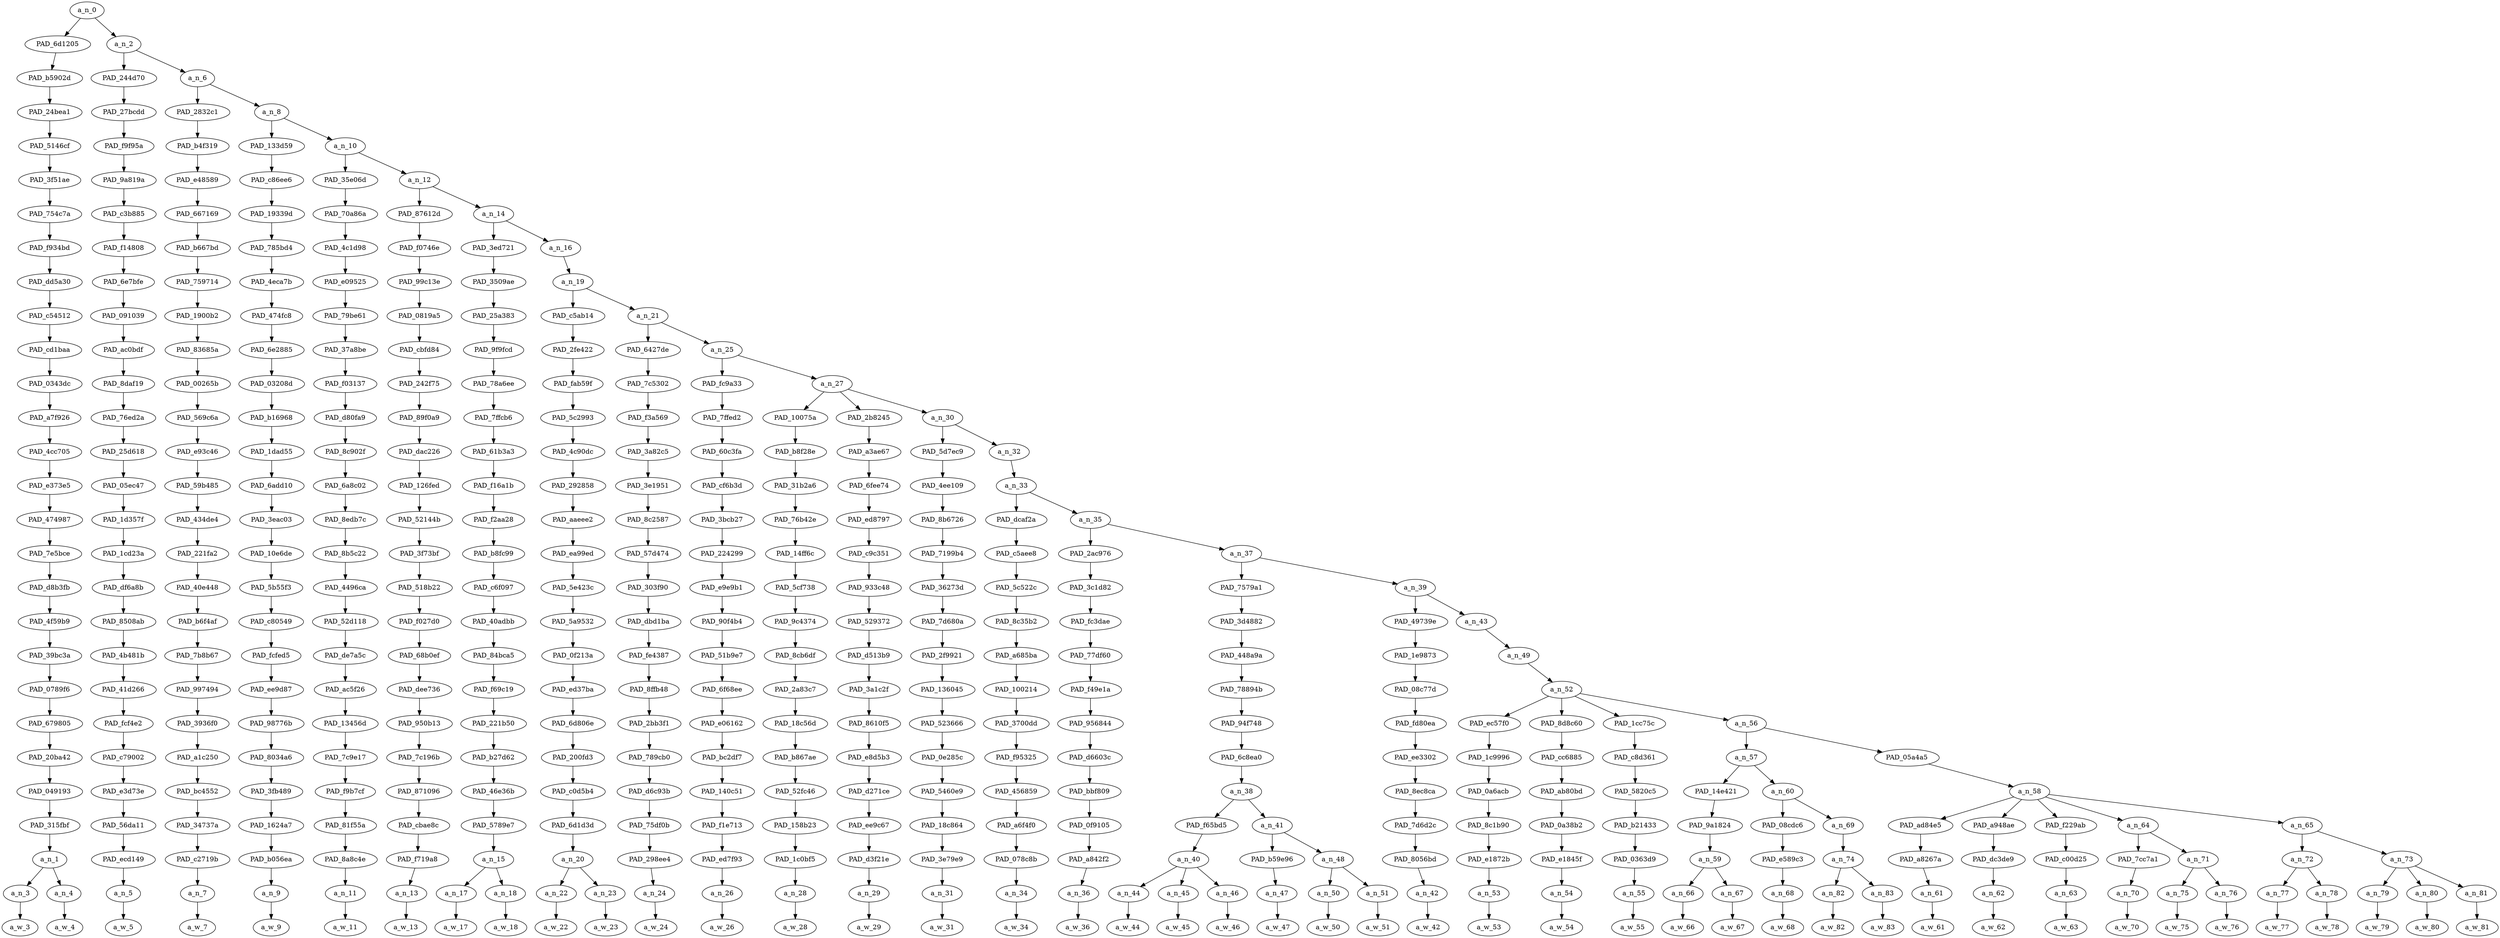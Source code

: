 strict digraph "" {
	a_n_0	[div_dir=-1,
		index=0,
		level=27,
		pos="1.768070888519287,27!",
		text_span="[0, 1, 2, 3, 4, 5, 6, 7, 8, 9, 10, 11, 12, 13, 14, 15, 16, 17, 18, 19, 20, 21, 22, 23, 24, 25, 26, 27, 28, 29, 30, 31, 32, 33, 34, \
35, 36, 37, 38, 39, 40, 41, 42, 43]",
		value=1.00000002];
	PAD_6d1205	[div_dir=-1,
		index=0,
		level=26,
		pos="0.5,26!",
		text_span="[0, 1]",
		value=0.05292587];
	a_n_0 -> PAD_6d1205;
	a_n_2	[div_dir=-1,
		index=1,
		level=26,
		pos="3.036141777038574,26!",
		text_span="[2, 3, 4, 5, 6, 7, 8, 9, 10, 11, 12, 13, 14, 15, 16, 17, 18, 19, 20, 21, 22, 23, 24, 25, 26, 27, 28, 29, 30, 31, 32, 33, 34, 35, \
36, 37, 38, 39, 40, 41, 42, 43]",
		value=0.94701757];
	a_n_0 -> a_n_2;
	PAD_b5902d	[div_dir=-1,
		index=0,
		level=25,
		pos="0.5,25!",
		text_span="[0, 1]",
		value=0.05292587];
	PAD_6d1205 -> PAD_b5902d;
	PAD_24bea1	[div_dir=-1,
		index=0,
		level=24,
		pos="0.5,24!",
		text_span="[0, 1]",
		value=0.05292587];
	PAD_b5902d -> PAD_24bea1;
	PAD_5146cf	[div_dir=-1,
		index=0,
		level=23,
		pos="0.5,23!",
		text_span="[0, 1]",
		value=0.05292587];
	PAD_24bea1 -> PAD_5146cf;
	PAD_3f51ae	[div_dir=-1,
		index=0,
		level=22,
		pos="0.5,22!",
		text_span="[0, 1]",
		value=0.05292587];
	PAD_5146cf -> PAD_3f51ae;
	PAD_754c7a	[div_dir=-1,
		index=0,
		level=21,
		pos="0.5,21!",
		text_span="[0, 1]",
		value=0.05292587];
	PAD_3f51ae -> PAD_754c7a;
	PAD_f934bd	[div_dir=-1,
		index=0,
		level=20,
		pos="0.5,20!",
		text_span="[0, 1]",
		value=0.05292587];
	PAD_754c7a -> PAD_f934bd;
	PAD_dd5a30	[div_dir=-1,
		index=0,
		level=19,
		pos="0.5,19!",
		text_span="[0, 1]",
		value=0.05292587];
	PAD_f934bd -> PAD_dd5a30;
	PAD_c54512	[div_dir=-1,
		index=0,
		level=18,
		pos="0.5,18!",
		text_span="[0, 1]",
		value=0.05292587];
	PAD_dd5a30 -> PAD_c54512;
	PAD_cd1baa	[div_dir=-1,
		index=0,
		level=17,
		pos="0.5,17!",
		text_span="[0, 1]",
		value=0.05292587];
	PAD_c54512 -> PAD_cd1baa;
	PAD_0343dc	[div_dir=-1,
		index=0,
		level=16,
		pos="0.5,16!",
		text_span="[0, 1]",
		value=0.05292587];
	PAD_cd1baa -> PAD_0343dc;
	PAD_a7f926	[div_dir=-1,
		index=0,
		level=15,
		pos="0.5,15!",
		text_span="[0, 1]",
		value=0.05292587];
	PAD_0343dc -> PAD_a7f926;
	PAD_4cc705	[div_dir=-1,
		index=0,
		level=14,
		pos="0.5,14!",
		text_span="[0, 1]",
		value=0.05292587];
	PAD_a7f926 -> PAD_4cc705;
	PAD_e373e5	[div_dir=-1,
		index=0,
		level=13,
		pos="0.5,13!",
		text_span="[0, 1]",
		value=0.05292587];
	PAD_4cc705 -> PAD_e373e5;
	PAD_474987	[div_dir=-1,
		index=0,
		level=12,
		pos="0.5,12!",
		text_span="[0, 1]",
		value=0.05292587];
	PAD_e373e5 -> PAD_474987;
	PAD_7e5bce	[div_dir=-1,
		index=0,
		level=11,
		pos="0.5,11!",
		text_span="[0, 1]",
		value=0.05292587];
	PAD_474987 -> PAD_7e5bce;
	PAD_d8b3fb	[div_dir=-1,
		index=0,
		level=10,
		pos="0.5,10!",
		text_span="[0, 1]",
		value=0.05292587];
	PAD_7e5bce -> PAD_d8b3fb;
	PAD_4f59b9	[div_dir=-1,
		index=0,
		level=9,
		pos="0.5,9!",
		text_span="[0, 1]",
		value=0.05292587];
	PAD_d8b3fb -> PAD_4f59b9;
	PAD_39bc3a	[div_dir=-1,
		index=0,
		level=8,
		pos="0.5,8!",
		text_span="[0, 1]",
		value=0.05292587];
	PAD_4f59b9 -> PAD_39bc3a;
	PAD_0789f6	[div_dir=-1,
		index=0,
		level=7,
		pos="0.5,7!",
		text_span="[0, 1]",
		value=0.05292587];
	PAD_39bc3a -> PAD_0789f6;
	PAD_679805	[div_dir=-1,
		index=0,
		level=6,
		pos="0.5,6!",
		text_span="[0, 1]",
		value=0.05292587];
	PAD_0789f6 -> PAD_679805;
	PAD_20ba42	[div_dir=-1,
		index=0,
		level=5,
		pos="0.5,5!",
		text_span="[0, 1]",
		value=0.05292587];
	PAD_679805 -> PAD_20ba42;
	PAD_049193	[div_dir=-1,
		index=0,
		level=4,
		pos="0.5,4!",
		text_span="[0, 1]",
		value=0.05292587];
	PAD_20ba42 -> PAD_049193;
	PAD_315fbf	[div_dir=-1,
		index=0,
		level=3,
		pos="0.5,3!",
		text_span="[0, 1]",
		value=0.05292587];
	PAD_049193 -> PAD_315fbf;
	a_n_1	[div_dir=-1,
		index=0,
		level=2,
		pos="0.5,2!",
		text_span="[0, 1]",
		value=0.05292587];
	PAD_315fbf -> a_n_1;
	a_n_3	[div_dir=-1,
		index=0,
		level=1,
		pos="0.0,1!",
		text_span="[0]",
		value=0.01810076];
	a_n_1 -> a_n_3;
	a_n_4	[div_dir=-1,
		index=1,
		level=1,
		pos="1.0,1!",
		text_span="[1]",
		value=0.03470958];
	a_n_1 -> a_n_4;
	a_w_3	[div_dir=0,
		index=0,
		level=0,
		pos="0,0!",
		text_span="[0]",
		value=a];
	a_n_3 -> a_w_3;
	a_w_4	[div_dir=0,
		index=1,
		level=0,
		pos="1,0!",
		text_span="[1]",
		value=liberal];
	a_n_4 -> a_w_4;
	PAD_244d70	[div_dir=1,
		index=1,
		level=25,
		pos="2.0,25!",
		text_span="[2]",
		value=0.02026387];
	a_n_2 -> PAD_244d70;
	a_n_6	[div_dir=-1,
		index=2,
		level=25,
		pos="4.072283554077148,25!",
		text_span="[3, 4, 5, 6, 7, 8, 9, 10, 11, 12, 13, 14, 15, 16, 17, 18, 19, 20, 21, 22, 23, 24, 25, 26, 27, 28, 29, 30, 31, 32, 33, 34, 35, 36, \
37, 38, 39, 40, 41, 42, 43]",
		value=0.92671978];
	a_n_2 -> a_n_6;
	PAD_27bcdd	[div_dir=1,
		index=1,
		level=24,
		pos="2.0,24!",
		text_span="[2]",
		value=0.02026387];
	PAD_244d70 -> PAD_27bcdd;
	PAD_f9f95a	[div_dir=1,
		index=1,
		level=23,
		pos="2.0,23!",
		text_span="[2]",
		value=0.02026387];
	PAD_27bcdd -> PAD_f9f95a;
	PAD_9a819a	[div_dir=1,
		index=1,
		level=22,
		pos="2.0,22!",
		text_span="[2]",
		value=0.02026387];
	PAD_f9f95a -> PAD_9a819a;
	PAD_c3b885	[div_dir=1,
		index=1,
		level=21,
		pos="2.0,21!",
		text_span="[2]",
		value=0.02026387];
	PAD_9a819a -> PAD_c3b885;
	PAD_f14808	[div_dir=1,
		index=1,
		level=20,
		pos="2.0,20!",
		text_span="[2]",
		value=0.02026387];
	PAD_c3b885 -> PAD_f14808;
	PAD_6e7bfe	[div_dir=1,
		index=1,
		level=19,
		pos="2.0,19!",
		text_span="[2]",
		value=0.02026387];
	PAD_f14808 -> PAD_6e7bfe;
	PAD_091039	[div_dir=1,
		index=1,
		level=18,
		pos="2.0,18!",
		text_span="[2]",
		value=0.02026387];
	PAD_6e7bfe -> PAD_091039;
	PAD_ac0bdf	[div_dir=1,
		index=1,
		level=17,
		pos="2.0,17!",
		text_span="[2]",
		value=0.02026387];
	PAD_091039 -> PAD_ac0bdf;
	PAD_8daf19	[div_dir=1,
		index=1,
		level=16,
		pos="2.0,16!",
		text_span="[2]",
		value=0.02026387];
	PAD_ac0bdf -> PAD_8daf19;
	PAD_76ed2a	[div_dir=1,
		index=1,
		level=15,
		pos="2.0,15!",
		text_span="[2]",
		value=0.02026387];
	PAD_8daf19 -> PAD_76ed2a;
	PAD_25d618	[div_dir=1,
		index=1,
		level=14,
		pos="2.0,14!",
		text_span="[2]",
		value=0.02026387];
	PAD_76ed2a -> PAD_25d618;
	PAD_05ec47	[div_dir=1,
		index=1,
		level=13,
		pos="2.0,13!",
		text_span="[2]",
		value=0.02026387];
	PAD_25d618 -> PAD_05ec47;
	PAD_1d357f	[div_dir=1,
		index=1,
		level=12,
		pos="2.0,12!",
		text_span="[2]",
		value=0.02026387];
	PAD_05ec47 -> PAD_1d357f;
	PAD_1cd23a	[div_dir=1,
		index=1,
		level=11,
		pos="2.0,11!",
		text_span="[2]",
		value=0.02026387];
	PAD_1d357f -> PAD_1cd23a;
	PAD_df6a8b	[div_dir=1,
		index=1,
		level=10,
		pos="2.0,10!",
		text_span="[2]",
		value=0.02026387];
	PAD_1cd23a -> PAD_df6a8b;
	PAD_8508ab	[div_dir=1,
		index=1,
		level=9,
		pos="2.0,9!",
		text_span="[2]",
		value=0.02026387];
	PAD_df6a8b -> PAD_8508ab;
	PAD_4b481b	[div_dir=1,
		index=1,
		level=8,
		pos="2.0,8!",
		text_span="[2]",
		value=0.02026387];
	PAD_8508ab -> PAD_4b481b;
	PAD_41d266	[div_dir=1,
		index=1,
		level=7,
		pos="2.0,7!",
		text_span="[2]",
		value=0.02026387];
	PAD_4b481b -> PAD_41d266;
	PAD_fcf4e2	[div_dir=1,
		index=1,
		level=6,
		pos="2.0,6!",
		text_span="[2]",
		value=0.02026387];
	PAD_41d266 -> PAD_fcf4e2;
	PAD_c79002	[div_dir=1,
		index=1,
		level=5,
		pos="2.0,5!",
		text_span="[2]",
		value=0.02026387];
	PAD_fcf4e2 -> PAD_c79002;
	PAD_e3d73e	[div_dir=1,
		index=1,
		level=4,
		pos="2.0,4!",
		text_span="[2]",
		value=0.02026387];
	PAD_c79002 -> PAD_e3d73e;
	PAD_56da11	[div_dir=1,
		index=1,
		level=3,
		pos="2.0,3!",
		text_span="[2]",
		value=0.02026387];
	PAD_e3d73e -> PAD_56da11;
	PAD_ecd149	[div_dir=1,
		index=1,
		level=2,
		pos="2.0,2!",
		text_span="[2]",
		value=0.02026387];
	PAD_56da11 -> PAD_ecd149;
	a_n_5	[div_dir=1,
		index=2,
		level=1,
		pos="2.0,1!",
		text_span="[2]",
		value=0.02026387];
	PAD_ecd149 -> a_n_5;
	a_w_5	[div_dir=0,
		index=2,
		level=0,
		pos="2,0!",
		text_span="[2]",
		value=asked];
	a_n_5 -> a_w_5;
	PAD_2832c1	[div_dir=-1,
		index=2,
		level=24,
		pos="3.0,24!",
		text_span="[3]",
		value=0.01737553];
	a_n_6 -> PAD_2832c1;
	a_n_8	[div_dir=-1,
		index=3,
		level=24,
		pos="5.1445671081542965,24!",
		text_span="[4, 5, 6, 7, 8, 9, 10, 11, 12, 13, 14, 15, 16, 17, 18, 19, 20, 21, 22, 23, 24, 25, 26, 27, 28, 29, 30, 31, 32, 33, 34, 35, 36, 37, \
38, 39, 40, 41, 42, 43]",
		value=0.90930985];
	a_n_6 -> a_n_8;
	PAD_b4f319	[div_dir=-1,
		index=2,
		level=23,
		pos="3.0,23!",
		text_span="[3]",
		value=0.01737553];
	PAD_2832c1 -> PAD_b4f319;
	PAD_e48589	[div_dir=-1,
		index=2,
		level=22,
		pos="3.0,22!",
		text_span="[3]",
		value=0.01737553];
	PAD_b4f319 -> PAD_e48589;
	PAD_667169	[div_dir=-1,
		index=2,
		level=21,
		pos="3.0,21!",
		text_span="[3]",
		value=0.01737553];
	PAD_e48589 -> PAD_667169;
	PAD_b667bd	[div_dir=-1,
		index=2,
		level=20,
		pos="3.0,20!",
		text_span="[3]",
		value=0.01737553];
	PAD_667169 -> PAD_b667bd;
	PAD_759714	[div_dir=-1,
		index=2,
		level=19,
		pos="3.0,19!",
		text_span="[3]",
		value=0.01737553];
	PAD_b667bd -> PAD_759714;
	PAD_1900b2	[div_dir=-1,
		index=2,
		level=18,
		pos="3.0,18!",
		text_span="[3]",
		value=0.01737553];
	PAD_759714 -> PAD_1900b2;
	PAD_83685a	[div_dir=-1,
		index=2,
		level=17,
		pos="3.0,17!",
		text_span="[3]",
		value=0.01737553];
	PAD_1900b2 -> PAD_83685a;
	PAD_00265b	[div_dir=-1,
		index=2,
		level=16,
		pos="3.0,16!",
		text_span="[3]",
		value=0.01737553];
	PAD_83685a -> PAD_00265b;
	PAD_569c6a	[div_dir=-1,
		index=2,
		level=15,
		pos="3.0,15!",
		text_span="[3]",
		value=0.01737553];
	PAD_00265b -> PAD_569c6a;
	PAD_e93c46	[div_dir=-1,
		index=2,
		level=14,
		pos="3.0,14!",
		text_span="[3]",
		value=0.01737553];
	PAD_569c6a -> PAD_e93c46;
	PAD_59b485	[div_dir=-1,
		index=2,
		level=13,
		pos="3.0,13!",
		text_span="[3]",
		value=0.01737553];
	PAD_e93c46 -> PAD_59b485;
	PAD_434de4	[div_dir=-1,
		index=2,
		level=12,
		pos="3.0,12!",
		text_span="[3]",
		value=0.01737553];
	PAD_59b485 -> PAD_434de4;
	PAD_221fa2	[div_dir=-1,
		index=2,
		level=11,
		pos="3.0,11!",
		text_span="[3]",
		value=0.01737553];
	PAD_434de4 -> PAD_221fa2;
	PAD_40e448	[div_dir=-1,
		index=2,
		level=10,
		pos="3.0,10!",
		text_span="[3]",
		value=0.01737553];
	PAD_221fa2 -> PAD_40e448;
	PAD_b6f4af	[div_dir=-1,
		index=2,
		level=9,
		pos="3.0,9!",
		text_span="[3]",
		value=0.01737553];
	PAD_40e448 -> PAD_b6f4af;
	PAD_7b8b67	[div_dir=-1,
		index=2,
		level=8,
		pos="3.0,8!",
		text_span="[3]",
		value=0.01737553];
	PAD_b6f4af -> PAD_7b8b67;
	PAD_997494	[div_dir=-1,
		index=2,
		level=7,
		pos="3.0,7!",
		text_span="[3]",
		value=0.01737553];
	PAD_7b8b67 -> PAD_997494;
	PAD_3936f0	[div_dir=-1,
		index=2,
		level=6,
		pos="3.0,6!",
		text_span="[3]",
		value=0.01737553];
	PAD_997494 -> PAD_3936f0;
	PAD_a1c250	[div_dir=-1,
		index=2,
		level=5,
		pos="3.0,5!",
		text_span="[3]",
		value=0.01737553];
	PAD_3936f0 -> PAD_a1c250;
	PAD_bc4552	[div_dir=-1,
		index=2,
		level=4,
		pos="3.0,4!",
		text_span="[3]",
		value=0.01737553];
	PAD_a1c250 -> PAD_bc4552;
	PAD_34737a	[div_dir=-1,
		index=2,
		level=3,
		pos="3.0,3!",
		text_span="[3]",
		value=0.01737553];
	PAD_bc4552 -> PAD_34737a;
	PAD_c2719b	[div_dir=-1,
		index=2,
		level=2,
		pos="3.0,2!",
		text_span="[3]",
		value=0.01737553];
	PAD_34737a -> PAD_c2719b;
	a_n_7	[div_dir=-1,
		index=3,
		level=1,
		pos="3.0,1!",
		text_span="[3]",
		value=0.01737553];
	PAD_c2719b -> a_n_7;
	a_w_7	[div_dir=0,
		index=3,
		level=0,
		pos="3,0!",
		text_span="[3]",
		value=if];
	a_n_7 -> a_w_7;
	PAD_133d59	[div_dir=-1,
		index=3,
		level=23,
		pos="4.0,23!",
		text_span="[4]",
		value=0.03554240];
	a_n_8 -> PAD_133d59;
	a_n_10	[div_dir=-1,
		index=4,
		level=23,
		pos="6.289134216308594,23!",
		text_span="[5, 6, 7, 8, 9, 10, 11, 12, 13, 14, 15, 16, 17, 18, 19, 20, 21, 22, 23, 24, 25, 26, 27, 28, 29, 30, 31, 32, 33, 34, 35, 36, 37, \
38, 39, 40, 41, 42, 43]",
		value=0.87374197];
	a_n_8 -> a_n_10;
	PAD_c86ee6	[div_dir=-1,
		index=3,
		level=22,
		pos="4.0,22!",
		text_span="[4]",
		value=0.03554240];
	PAD_133d59 -> PAD_c86ee6;
	PAD_19339d	[div_dir=-1,
		index=3,
		level=21,
		pos="4.0,21!",
		text_span="[4]",
		value=0.03554240];
	PAD_c86ee6 -> PAD_19339d;
	PAD_785bd4	[div_dir=-1,
		index=3,
		level=20,
		pos="4.0,20!",
		text_span="[4]",
		value=0.03554240];
	PAD_19339d -> PAD_785bd4;
	PAD_4eca7b	[div_dir=-1,
		index=3,
		level=19,
		pos="4.0,19!",
		text_span="[4]",
		value=0.03554240];
	PAD_785bd4 -> PAD_4eca7b;
	PAD_474fc8	[div_dir=-1,
		index=3,
		level=18,
		pos="4.0,18!",
		text_span="[4]",
		value=0.03554240];
	PAD_4eca7b -> PAD_474fc8;
	PAD_6e2885	[div_dir=-1,
		index=3,
		level=17,
		pos="4.0,17!",
		text_span="[4]",
		value=0.03554240];
	PAD_474fc8 -> PAD_6e2885;
	PAD_03208d	[div_dir=-1,
		index=3,
		level=16,
		pos="4.0,16!",
		text_span="[4]",
		value=0.03554240];
	PAD_6e2885 -> PAD_03208d;
	PAD_b16968	[div_dir=-1,
		index=3,
		level=15,
		pos="4.0,15!",
		text_span="[4]",
		value=0.03554240];
	PAD_03208d -> PAD_b16968;
	PAD_1dad55	[div_dir=-1,
		index=3,
		level=14,
		pos="4.0,14!",
		text_span="[4]",
		value=0.03554240];
	PAD_b16968 -> PAD_1dad55;
	PAD_6add10	[div_dir=-1,
		index=3,
		level=13,
		pos="4.0,13!",
		text_span="[4]",
		value=0.03554240];
	PAD_1dad55 -> PAD_6add10;
	PAD_3eac03	[div_dir=-1,
		index=3,
		level=12,
		pos="4.0,12!",
		text_span="[4]",
		value=0.03554240];
	PAD_6add10 -> PAD_3eac03;
	PAD_10e6de	[div_dir=-1,
		index=3,
		level=11,
		pos="4.0,11!",
		text_span="[4]",
		value=0.03554240];
	PAD_3eac03 -> PAD_10e6de;
	PAD_5b55f3	[div_dir=-1,
		index=3,
		level=10,
		pos="4.0,10!",
		text_span="[4]",
		value=0.03554240];
	PAD_10e6de -> PAD_5b55f3;
	PAD_c80549	[div_dir=-1,
		index=3,
		level=9,
		pos="4.0,9!",
		text_span="[4]",
		value=0.03554240];
	PAD_5b55f3 -> PAD_c80549;
	PAD_fcfed5	[div_dir=-1,
		index=3,
		level=8,
		pos="4.0,8!",
		text_span="[4]",
		value=0.03554240];
	PAD_c80549 -> PAD_fcfed5;
	PAD_ee9d87	[div_dir=-1,
		index=3,
		level=7,
		pos="4.0,7!",
		text_span="[4]",
		value=0.03554240];
	PAD_fcfed5 -> PAD_ee9d87;
	PAD_98776b	[div_dir=-1,
		index=3,
		level=6,
		pos="4.0,6!",
		text_span="[4]",
		value=0.03554240];
	PAD_ee9d87 -> PAD_98776b;
	PAD_8034a6	[div_dir=-1,
		index=3,
		level=5,
		pos="4.0,5!",
		text_span="[4]",
		value=0.03554240];
	PAD_98776b -> PAD_8034a6;
	PAD_3fb489	[div_dir=-1,
		index=3,
		level=4,
		pos="4.0,4!",
		text_span="[4]",
		value=0.03554240];
	PAD_8034a6 -> PAD_3fb489;
	PAD_1624a7	[div_dir=-1,
		index=3,
		level=3,
		pos="4.0,3!",
		text_span="[4]",
		value=0.03554240];
	PAD_3fb489 -> PAD_1624a7;
	PAD_b056ea	[div_dir=-1,
		index=3,
		level=2,
		pos="4.0,2!",
		text_span="[4]",
		value=0.03554240];
	PAD_1624a7 -> PAD_b056ea;
	a_n_9	[div_dir=-1,
		index=4,
		level=1,
		pos="4.0,1!",
		text_span="[4]",
		value=0.03554240];
	PAD_b056ea -> a_n_9;
	a_w_9	[div_dir=0,
		index=4,
		level=0,
		pos="4,0!",
		text_span="[4]",
		value=conservatives];
	a_n_9 -> a_w_9;
	PAD_35e06d	[div_dir=1,
		index=4,
		level=22,
		pos="5.0,22!",
		text_span="[5]",
		value=0.01219888];
	a_n_10 -> PAD_35e06d;
	a_n_12	[div_dir=-1,
		index=5,
		level=22,
		pos="7.578268432617188,22!",
		text_span="[6, 7, 8, 9, 10, 11, 12, 13, 14, 15, 16, 17, 18, 19, 20, 21, 22, 23, 24, 25, 26, 27, 28, 29, 30, 31, 32, 33, 34, 35, 36, 37, 38, \
39, 40, 41, 42, 43]",
		value=0.86153439];
	a_n_10 -> a_n_12;
	PAD_70a86a	[div_dir=1,
		index=4,
		level=21,
		pos="5.0,21!",
		text_span="[5]",
		value=0.01219888];
	PAD_35e06d -> PAD_70a86a;
	PAD_4c1d98	[div_dir=1,
		index=4,
		level=20,
		pos="5.0,20!",
		text_span="[5]",
		value=0.01219888];
	PAD_70a86a -> PAD_4c1d98;
	PAD_e09525	[div_dir=1,
		index=4,
		level=19,
		pos="5.0,19!",
		text_span="[5]",
		value=0.01219888];
	PAD_4c1d98 -> PAD_e09525;
	PAD_79be61	[div_dir=1,
		index=4,
		level=18,
		pos="5.0,18!",
		text_span="[5]",
		value=0.01219888];
	PAD_e09525 -> PAD_79be61;
	PAD_37a8be	[div_dir=1,
		index=4,
		level=17,
		pos="5.0,17!",
		text_span="[5]",
		value=0.01219888];
	PAD_79be61 -> PAD_37a8be;
	PAD_f03137	[div_dir=1,
		index=4,
		level=16,
		pos="5.0,16!",
		text_span="[5]",
		value=0.01219888];
	PAD_37a8be -> PAD_f03137;
	PAD_d80fa9	[div_dir=1,
		index=4,
		level=15,
		pos="5.0,15!",
		text_span="[5]",
		value=0.01219888];
	PAD_f03137 -> PAD_d80fa9;
	PAD_8c902f	[div_dir=1,
		index=4,
		level=14,
		pos="5.0,14!",
		text_span="[5]",
		value=0.01219888];
	PAD_d80fa9 -> PAD_8c902f;
	PAD_6a8c02	[div_dir=1,
		index=4,
		level=13,
		pos="5.0,13!",
		text_span="[5]",
		value=0.01219888];
	PAD_8c902f -> PAD_6a8c02;
	PAD_8edb7c	[div_dir=1,
		index=4,
		level=12,
		pos="5.0,12!",
		text_span="[5]",
		value=0.01219888];
	PAD_6a8c02 -> PAD_8edb7c;
	PAD_8b5c22	[div_dir=1,
		index=4,
		level=11,
		pos="5.0,11!",
		text_span="[5]",
		value=0.01219888];
	PAD_8edb7c -> PAD_8b5c22;
	PAD_4496ca	[div_dir=1,
		index=4,
		level=10,
		pos="5.0,10!",
		text_span="[5]",
		value=0.01219888];
	PAD_8b5c22 -> PAD_4496ca;
	PAD_52d118	[div_dir=1,
		index=4,
		level=9,
		pos="5.0,9!",
		text_span="[5]",
		value=0.01219888];
	PAD_4496ca -> PAD_52d118;
	PAD_de7a5c	[div_dir=1,
		index=4,
		level=8,
		pos="5.0,8!",
		text_span="[5]",
		value=0.01219888];
	PAD_52d118 -> PAD_de7a5c;
	PAD_ac5f26	[div_dir=1,
		index=4,
		level=7,
		pos="5.0,7!",
		text_span="[5]",
		value=0.01219888];
	PAD_de7a5c -> PAD_ac5f26;
	PAD_13456d	[div_dir=1,
		index=4,
		level=6,
		pos="5.0,6!",
		text_span="[5]",
		value=0.01219888];
	PAD_ac5f26 -> PAD_13456d;
	PAD_7c9e17	[div_dir=1,
		index=4,
		level=5,
		pos="5.0,5!",
		text_span="[5]",
		value=0.01219888];
	PAD_13456d -> PAD_7c9e17;
	PAD_f9b7cf	[div_dir=1,
		index=4,
		level=4,
		pos="5.0,4!",
		text_span="[5]",
		value=0.01219888];
	PAD_7c9e17 -> PAD_f9b7cf;
	PAD_81f55a	[div_dir=1,
		index=4,
		level=3,
		pos="5.0,3!",
		text_span="[5]",
		value=0.01219888];
	PAD_f9b7cf -> PAD_81f55a;
	PAD_8a8c4e	[div_dir=1,
		index=4,
		level=2,
		pos="5.0,2!",
		text_span="[5]",
		value=0.01219888];
	PAD_81f55a -> PAD_8a8c4e;
	a_n_11	[div_dir=1,
		index=5,
		level=1,
		pos="5.0,1!",
		text_span="[5]",
		value=0.01219888];
	PAD_8a8c4e -> a_n_11;
	a_w_11	[div_dir=0,
		index=5,
		level=0,
		pos="5,0!",
		text_span="[5]",
		value=would];
	a_n_11 -> a_w_11;
	PAD_87612d	[div_dir=-1,
		index=5,
		level=21,
		pos="6.0,21!",
		text_span="[6]",
		value=0.01225427];
	a_n_12 -> PAD_87612d;
	a_n_14	[div_dir=-1,
		index=6,
		level=21,
		pos="9.156536865234376,21!",
		text_span="[7, 8, 9, 10, 11, 12, 13, 14, 15, 16, 17, 18, 19, 20, 21, 22, 23, 24, 25, 26, 27, 28, 29, 30, 31, 32, 33, 34, 35, 36, 37, 38, 39, \
40, 41, 42, 43]",
		value=0.84926554];
	a_n_12 -> a_n_14;
	PAD_f0746e	[div_dir=-1,
		index=5,
		level=20,
		pos="6.0,20!",
		text_span="[6]",
		value=0.01225427];
	PAD_87612d -> PAD_f0746e;
	PAD_99c13e	[div_dir=-1,
		index=5,
		level=19,
		pos="6.0,19!",
		text_span="[6]",
		value=0.01225427];
	PAD_f0746e -> PAD_99c13e;
	PAD_0819a5	[div_dir=-1,
		index=5,
		level=18,
		pos="6.0,18!",
		text_span="[6]",
		value=0.01225427];
	PAD_99c13e -> PAD_0819a5;
	PAD_cbfd84	[div_dir=-1,
		index=5,
		level=17,
		pos="6.0,17!",
		text_span="[6]",
		value=0.01225427];
	PAD_0819a5 -> PAD_cbfd84;
	PAD_242f75	[div_dir=-1,
		index=5,
		level=16,
		pos="6.0,16!",
		text_span="[6]",
		value=0.01225427];
	PAD_cbfd84 -> PAD_242f75;
	PAD_89f0a9	[div_dir=-1,
		index=5,
		level=15,
		pos="6.0,15!",
		text_span="[6]",
		value=0.01225427];
	PAD_242f75 -> PAD_89f0a9;
	PAD_dac226	[div_dir=-1,
		index=5,
		level=14,
		pos="6.0,14!",
		text_span="[6]",
		value=0.01225427];
	PAD_89f0a9 -> PAD_dac226;
	PAD_126fed	[div_dir=-1,
		index=5,
		level=13,
		pos="6.0,13!",
		text_span="[6]",
		value=0.01225427];
	PAD_dac226 -> PAD_126fed;
	PAD_52144b	[div_dir=-1,
		index=5,
		level=12,
		pos="6.0,12!",
		text_span="[6]",
		value=0.01225427];
	PAD_126fed -> PAD_52144b;
	PAD_3f73bf	[div_dir=-1,
		index=5,
		level=11,
		pos="6.0,11!",
		text_span="[6]",
		value=0.01225427];
	PAD_52144b -> PAD_3f73bf;
	PAD_518b22	[div_dir=-1,
		index=5,
		level=10,
		pos="6.0,10!",
		text_span="[6]",
		value=0.01225427];
	PAD_3f73bf -> PAD_518b22;
	PAD_f027d0	[div_dir=-1,
		index=5,
		level=9,
		pos="6.0,9!",
		text_span="[6]",
		value=0.01225427];
	PAD_518b22 -> PAD_f027d0;
	PAD_68b0ef	[div_dir=-1,
		index=5,
		level=8,
		pos="6.0,8!",
		text_span="[6]",
		value=0.01225427];
	PAD_f027d0 -> PAD_68b0ef;
	PAD_dee736	[div_dir=-1,
		index=5,
		level=7,
		pos="6.0,7!",
		text_span="[6]",
		value=0.01225427];
	PAD_68b0ef -> PAD_dee736;
	PAD_950b13	[div_dir=-1,
		index=5,
		level=6,
		pos="6.0,6!",
		text_span="[6]",
		value=0.01225427];
	PAD_dee736 -> PAD_950b13;
	PAD_7c196b	[div_dir=-1,
		index=5,
		level=5,
		pos="6.0,5!",
		text_span="[6]",
		value=0.01225427];
	PAD_950b13 -> PAD_7c196b;
	PAD_871096	[div_dir=-1,
		index=5,
		level=4,
		pos="6.0,4!",
		text_span="[6]",
		value=0.01225427];
	PAD_7c196b -> PAD_871096;
	PAD_cbae8c	[div_dir=-1,
		index=5,
		level=3,
		pos="6.0,3!",
		text_span="[6]",
		value=0.01225427];
	PAD_871096 -> PAD_cbae8c;
	PAD_f719a8	[div_dir=-1,
		index=5,
		level=2,
		pos="6.0,2!",
		text_span="[6]",
		value=0.01225427];
	PAD_cbae8c -> PAD_f719a8;
	a_n_13	[div_dir=-1,
		index=6,
		level=1,
		pos="6.0,1!",
		text_span="[6]",
		value=0.01225427];
	PAD_f719a8 -> a_n_13;
	a_w_13	[div_dir=0,
		index=6,
		level=0,
		pos="6,0!",
		text_span="[6]",
		value=do];
	a_n_13 -> a_w_13;
	PAD_3ed721	[div_dir=-1,
		index=6,
		level=20,
		pos="7.5,20!",
		text_span="[7, 8]",
		value=0.04353430];
	a_n_14 -> PAD_3ed721;
	a_n_16	[div_dir=1,
		index=7,
		level=20,
		pos="10.81307373046875,20!",
		text_span="[9, 10, 11, 12, 13, 14, 15, 16, 17, 18, 19, 20, 21, 22, 23, 24, 25, 26, 27, 28, 29, 30, 31, 32, 33, 34, 35, 36, 37, 38, 39, 40, \
41, 42, 43]",
		value=0.80571788];
	a_n_14 -> a_n_16;
	PAD_3509ae	[div_dir=-1,
		index=6,
		level=19,
		pos="7.5,19!",
		text_span="[7, 8]",
		value=0.04353430];
	PAD_3ed721 -> PAD_3509ae;
	PAD_25a383	[div_dir=-1,
		index=6,
		level=18,
		pos="7.5,18!",
		text_span="[7, 8]",
		value=0.04353430];
	PAD_3509ae -> PAD_25a383;
	PAD_9f9fcd	[div_dir=-1,
		index=6,
		level=17,
		pos="7.5,17!",
		text_span="[7, 8]",
		value=0.04353430];
	PAD_25a383 -> PAD_9f9fcd;
	PAD_78a6ee	[div_dir=-1,
		index=6,
		level=16,
		pos="7.5,16!",
		text_span="[7, 8]",
		value=0.04353430];
	PAD_9f9fcd -> PAD_78a6ee;
	PAD_7ffcb6	[div_dir=-1,
		index=6,
		level=15,
		pos="7.5,15!",
		text_span="[7, 8]",
		value=0.04353430];
	PAD_78a6ee -> PAD_7ffcb6;
	PAD_61b3a3	[div_dir=-1,
		index=6,
		level=14,
		pos="7.5,14!",
		text_span="[7, 8]",
		value=0.04353430];
	PAD_7ffcb6 -> PAD_61b3a3;
	PAD_f16a1b	[div_dir=-1,
		index=6,
		level=13,
		pos="7.5,13!",
		text_span="[7, 8]",
		value=0.04353430];
	PAD_61b3a3 -> PAD_f16a1b;
	PAD_f2aa28	[div_dir=-1,
		index=6,
		level=12,
		pos="7.5,12!",
		text_span="[7, 8]",
		value=0.04353430];
	PAD_f16a1b -> PAD_f2aa28;
	PAD_b8fc99	[div_dir=-1,
		index=6,
		level=11,
		pos="7.5,11!",
		text_span="[7, 8]",
		value=0.04353430];
	PAD_f2aa28 -> PAD_b8fc99;
	PAD_c6f097	[div_dir=-1,
		index=6,
		level=10,
		pos="7.5,10!",
		text_span="[7, 8]",
		value=0.04353430];
	PAD_b8fc99 -> PAD_c6f097;
	PAD_40adbb	[div_dir=-1,
		index=6,
		level=9,
		pos="7.5,9!",
		text_span="[7, 8]",
		value=0.04353430];
	PAD_c6f097 -> PAD_40adbb;
	PAD_84bca5	[div_dir=-1,
		index=6,
		level=8,
		pos="7.5,8!",
		text_span="[7, 8]",
		value=0.04353430];
	PAD_40adbb -> PAD_84bca5;
	PAD_f69c19	[div_dir=-1,
		index=6,
		level=7,
		pos="7.5,7!",
		text_span="[7, 8]",
		value=0.04353430];
	PAD_84bca5 -> PAD_f69c19;
	PAD_221b50	[div_dir=-1,
		index=6,
		level=6,
		pos="7.5,6!",
		text_span="[7, 8]",
		value=0.04353430];
	PAD_f69c19 -> PAD_221b50;
	PAD_b27d62	[div_dir=-1,
		index=6,
		level=5,
		pos="7.5,5!",
		text_span="[7, 8]",
		value=0.04353430];
	PAD_221b50 -> PAD_b27d62;
	PAD_46e36b	[div_dir=-1,
		index=6,
		level=4,
		pos="7.5,4!",
		text_span="[7, 8]",
		value=0.04353430];
	PAD_b27d62 -> PAD_46e36b;
	PAD_5789e7	[div_dir=-1,
		index=6,
		level=3,
		pos="7.5,3!",
		text_span="[7, 8]",
		value=0.04353430];
	PAD_46e36b -> PAD_5789e7;
	a_n_15	[div_dir=-1,
		index=6,
		level=2,
		pos="7.5,2!",
		text_span="[7, 8]",
		value=0.04353430];
	PAD_5789e7 -> a_n_15;
	a_n_17	[div_dir=-1,
		index=7,
		level=1,
		pos="7.0,1!",
		text_span="[7]",
		value=0.01551258];
	a_n_15 -> a_n_17;
	a_n_18	[div_dir=-1,
		index=8,
		level=1,
		pos="8.0,1!",
		text_span="[8]",
		value=0.02794866];
	a_n_15 -> a_n_18;
	a_w_17	[div_dir=0,
		index=7,
		level=0,
		pos="7,0!",
		text_span="[7]",
		value=the];
	a_n_17 -> a_w_17;
	a_w_18	[div_dir=0,
		index=8,
		level=0,
		pos="8,0!",
		text_span="[8]",
		value=jobs];
	a_n_18 -> a_w_18;
	a_n_19	[div_dir=1,
		index=7,
		level=19,
		pos="10.81307373046875,19!",
		text_span="[9, 10, 11, 12, 13, 14, 15, 16, 17, 18, 19, 20, 21, 22, 23, 24, 25, 26, 27, 28, 29, 30, 31, 32, 33, 34, 35, 36, 37, 38, 39, 40, \
41, 42, 43]",
		value=0.80571466];
	a_n_16 -> a_n_19;
	PAD_c5ab14	[div_dir=1,
		index=7,
		level=18,
		pos="9.5,18!",
		text_span="[9, 10]",
		value=0.12006771];
	a_n_19 -> PAD_c5ab14;
	a_n_21	[div_dir=-1,
		index=8,
		level=18,
		pos="12.1261474609375,18!",
		text_span="[11, 12, 13, 14, 15, 16, 17, 18, 19, 20, 21, 22, 23, 24, 25, 26, 27, 28, 29, 30, 31, 32, 33, 34, 35, 36, 37, 38, 39, 40, 41, 42, \
43]",
		value=0.68564374];
	a_n_19 -> a_n_21;
	PAD_2fe422	[div_dir=1,
		index=7,
		level=17,
		pos="9.5,17!",
		text_span="[9, 10]",
		value=0.12006771];
	PAD_c5ab14 -> PAD_2fe422;
	PAD_fab59f	[div_dir=1,
		index=7,
		level=16,
		pos="9.5,16!",
		text_span="[9, 10]",
		value=0.12006771];
	PAD_2fe422 -> PAD_fab59f;
	PAD_5c2993	[div_dir=1,
		index=7,
		level=15,
		pos="9.5,15!",
		text_span="[9, 10]",
		value=0.12006771];
	PAD_fab59f -> PAD_5c2993;
	PAD_4c90dc	[div_dir=1,
		index=7,
		level=14,
		pos="9.5,14!",
		text_span="[9, 10]",
		value=0.12006771];
	PAD_5c2993 -> PAD_4c90dc;
	PAD_292858	[div_dir=1,
		index=7,
		level=13,
		pos="9.5,13!",
		text_span="[9, 10]",
		value=0.12006771];
	PAD_4c90dc -> PAD_292858;
	PAD_aaeee2	[div_dir=1,
		index=7,
		level=12,
		pos="9.5,12!",
		text_span="[9, 10]",
		value=0.12006771];
	PAD_292858 -> PAD_aaeee2;
	PAD_ea99ed	[div_dir=1,
		index=7,
		level=11,
		pos="9.5,11!",
		text_span="[9, 10]",
		value=0.12006771];
	PAD_aaeee2 -> PAD_ea99ed;
	PAD_5e423c	[div_dir=1,
		index=7,
		level=10,
		pos="9.5,10!",
		text_span="[9, 10]",
		value=0.12006771];
	PAD_ea99ed -> PAD_5e423c;
	PAD_5a9532	[div_dir=1,
		index=7,
		level=9,
		pos="9.5,9!",
		text_span="[9, 10]",
		value=0.12006771];
	PAD_5e423c -> PAD_5a9532;
	PAD_0f213a	[div_dir=1,
		index=7,
		level=8,
		pos="9.5,8!",
		text_span="[9, 10]",
		value=0.12006771];
	PAD_5a9532 -> PAD_0f213a;
	PAD_ed37ba	[div_dir=1,
		index=7,
		level=7,
		pos="9.5,7!",
		text_span="[9, 10]",
		value=0.12006771];
	PAD_0f213a -> PAD_ed37ba;
	PAD_6d806e	[div_dir=1,
		index=7,
		level=6,
		pos="9.5,6!",
		text_span="[9, 10]",
		value=0.12006771];
	PAD_ed37ba -> PAD_6d806e;
	PAD_200fd3	[div_dir=1,
		index=7,
		level=5,
		pos="9.5,5!",
		text_span="[9, 10]",
		value=0.12006771];
	PAD_6d806e -> PAD_200fd3;
	PAD_c0d5b4	[div_dir=1,
		index=7,
		level=4,
		pos="9.5,4!",
		text_span="[9, 10]",
		value=0.12006771];
	PAD_200fd3 -> PAD_c0d5b4;
	PAD_6d1d3d	[div_dir=1,
		index=7,
		level=3,
		pos="9.5,3!",
		text_span="[9, 10]",
		value=0.12006771];
	PAD_c0d5b4 -> PAD_6d1d3d;
	a_n_20	[div_dir=1,
		index=7,
		level=2,
		pos="9.5,2!",
		text_span="[9, 10]",
		value=0.12006771];
	PAD_6d1d3d -> a_n_20;
	a_n_22	[div_dir=1,
		index=9,
		level=1,
		pos="9.0,1!",
		text_span="[9]",
		value=0.05264372];
	a_n_20 -> a_n_22;
	a_n_23	[div_dir=1,
		index=10,
		level=1,
		pos="10.0,1!",
		text_span="[10]",
		value=0.06715244];
	a_n_20 -> a_n_23;
	a_w_22	[div_dir=0,
		index=9,
		level=0,
		pos="9,0!",
		text_span="[9]",
		value=illegal];
	a_n_22 -> a_w_22;
	a_w_23	[div_dir=0,
		index=10,
		level=0,
		pos="10,0!",
		text_span="[10]",
		value=immigrants];
	a_n_23 -> a_w_23;
	PAD_6427de	[div_dir=-1,
		index=8,
		level=17,
		pos="11.0,17!",
		text_span="[11]",
		value=0.02040505];
	a_n_21 -> PAD_6427de;
	a_n_25	[div_dir=-1,
		index=9,
		level=17,
		pos="13.252294921874999,17!",
		text_span="[12, 13, 14, 15, 16, 17, 18, 19, 20, 21, 22, 23, 24, 25, 26, 27, 28, 29, 30, 31, 32, 33, 34, 35, 36, 37, 38, 39, 40, 41, 42, 43]",
		value=0.66518189];
	a_n_21 -> a_n_25;
	PAD_7c5302	[div_dir=-1,
		index=8,
		level=16,
		pos="11.0,16!",
		text_span="[11]",
		value=0.02040505];
	PAD_6427de -> PAD_7c5302;
	PAD_f3a569	[div_dir=-1,
		index=8,
		level=15,
		pos="11.0,15!",
		text_span="[11]",
		value=0.02040505];
	PAD_7c5302 -> PAD_f3a569;
	PAD_3a82c5	[div_dir=-1,
		index=8,
		level=14,
		pos="11.0,14!",
		text_span="[11]",
		value=0.02040505];
	PAD_f3a569 -> PAD_3a82c5;
	PAD_3e1951	[div_dir=-1,
		index=8,
		level=13,
		pos="11.0,13!",
		text_span="[11]",
		value=0.02040505];
	PAD_3a82c5 -> PAD_3e1951;
	PAD_8c2587	[div_dir=-1,
		index=8,
		level=12,
		pos="11.0,12!",
		text_span="[11]",
		value=0.02040505];
	PAD_3e1951 -> PAD_8c2587;
	PAD_57d474	[div_dir=-1,
		index=8,
		level=11,
		pos="11.0,11!",
		text_span="[11]",
		value=0.02040505];
	PAD_8c2587 -> PAD_57d474;
	PAD_303f90	[div_dir=-1,
		index=8,
		level=10,
		pos="11.0,10!",
		text_span="[11]",
		value=0.02040505];
	PAD_57d474 -> PAD_303f90;
	PAD_dbd1ba	[div_dir=-1,
		index=8,
		level=9,
		pos="11.0,9!",
		text_span="[11]",
		value=0.02040505];
	PAD_303f90 -> PAD_dbd1ba;
	PAD_fe4387	[div_dir=-1,
		index=8,
		level=8,
		pos="11.0,8!",
		text_span="[11]",
		value=0.02040505];
	PAD_dbd1ba -> PAD_fe4387;
	PAD_8ffb48	[div_dir=-1,
		index=8,
		level=7,
		pos="11.0,7!",
		text_span="[11]",
		value=0.02040505];
	PAD_fe4387 -> PAD_8ffb48;
	PAD_2bb3f1	[div_dir=-1,
		index=8,
		level=6,
		pos="11.0,6!",
		text_span="[11]",
		value=0.02040505];
	PAD_8ffb48 -> PAD_2bb3f1;
	PAD_789cb0	[div_dir=-1,
		index=8,
		level=5,
		pos="11.0,5!",
		text_span="[11]",
		value=0.02040505];
	PAD_2bb3f1 -> PAD_789cb0;
	PAD_d6c93b	[div_dir=-1,
		index=8,
		level=4,
		pos="11.0,4!",
		text_span="[11]",
		value=0.02040505];
	PAD_789cb0 -> PAD_d6c93b;
	PAD_75df0b	[div_dir=-1,
		index=8,
		level=3,
		pos="11.0,3!",
		text_span="[11]",
		value=0.02040505];
	PAD_d6c93b -> PAD_75df0b;
	PAD_298ee4	[div_dir=-1,
		index=8,
		level=2,
		pos="11.0,2!",
		text_span="[11]",
		value=0.02040505];
	PAD_75df0b -> PAD_298ee4;
	a_n_24	[div_dir=-1,
		index=11,
		level=1,
		pos="11.0,1!",
		text_span="[11]",
		value=0.02040505];
	PAD_298ee4 -> a_n_24;
	a_w_24	[div_dir=0,
		index=11,
		level=0,
		pos="11,0!",
		text_span="[11]",
		value=do1];
	a_n_24 -> a_w_24;
	PAD_fc9a33	[div_dir=1,
		index=9,
		level=16,
		pos="12.0,16!",
		text_span="[12]",
		value=0.02033064];
	a_n_25 -> PAD_fc9a33;
	a_n_27	[div_dir=-1,
		index=10,
		level=16,
		pos="14.504589843749999,16!",
		text_span="[13, 14, 15, 16, 17, 18, 19, 20, 21, 22, 23, 24, 25, 26, 27, 28, 29, 30, 31, 32, 33, 34, 35, 36, 37, 38, 39, 40, 41, 42, 43]",
		value=0.64480298];
	a_n_25 -> a_n_27;
	PAD_7ffed2	[div_dir=1,
		index=9,
		level=15,
		pos="12.0,15!",
		text_span="[12]",
		value=0.02033064];
	PAD_fc9a33 -> PAD_7ffed2;
	PAD_60c3fa	[div_dir=1,
		index=9,
		level=14,
		pos="12.0,14!",
		text_span="[12]",
		value=0.02033064];
	PAD_7ffed2 -> PAD_60c3fa;
	PAD_cf6b3d	[div_dir=1,
		index=9,
		level=13,
		pos="12.0,13!",
		text_span="[12]",
		value=0.02033064];
	PAD_60c3fa -> PAD_cf6b3d;
	PAD_3bcb27	[div_dir=1,
		index=9,
		level=12,
		pos="12.0,12!",
		text_span="[12]",
		value=0.02033064];
	PAD_cf6b3d -> PAD_3bcb27;
	PAD_224299	[div_dir=1,
		index=9,
		level=11,
		pos="12.0,11!",
		text_span="[12]",
		value=0.02033064];
	PAD_3bcb27 -> PAD_224299;
	PAD_e9e9b1	[div_dir=1,
		index=9,
		level=10,
		pos="12.0,10!",
		text_span="[12]",
		value=0.02033064];
	PAD_224299 -> PAD_e9e9b1;
	PAD_90f4b4	[div_dir=1,
		index=9,
		level=9,
		pos="12.0,9!",
		text_span="[12]",
		value=0.02033064];
	PAD_e9e9b1 -> PAD_90f4b4;
	PAD_51b9e7	[div_dir=1,
		index=9,
		level=8,
		pos="12.0,8!",
		text_span="[12]",
		value=0.02033064];
	PAD_90f4b4 -> PAD_51b9e7;
	PAD_6f68ee	[div_dir=1,
		index=9,
		level=7,
		pos="12.0,7!",
		text_span="[12]",
		value=0.02033064];
	PAD_51b9e7 -> PAD_6f68ee;
	PAD_e06162	[div_dir=1,
		index=9,
		level=6,
		pos="12.0,6!",
		text_span="[12]",
		value=0.02033064];
	PAD_6f68ee -> PAD_e06162;
	PAD_bc2df7	[div_dir=1,
		index=9,
		level=5,
		pos="12.0,5!",
		text_span="[12]",
		value=0.02033064];
	PAD_e06162 -> PAD_bc2df7;
	PAD_140c51	[div_dir=1,
		index=9,
		level=4,
		pos="12.0,4!",
		text_span="[12]",
		value=0.02033064];
	PAD_bc2df7 -> PAD_140c51;
	PAD_f1e713	[div_dir=1,
		index=9,
		level=3,
		pos="12.0,3!",
		text_span="[12]",
		value=0.02033064];
	PAD_140c51 -> PAD_f1e713;
	PAD_ed7f93	[div_dir=1,
		index=9,
		level=2,
		pos="12.0,2!",
		text_span="[12]",
		value=0.02033064];
	PAD_f1e713 -> PAD_ed7f93;
	a_n_26	[div_dir=1,
		index=12,
		level=1,
		pos="12.0,1!",
		text_span="[12]",
		value=0.02033064];
	PAD_ed7f93 -> a_n_26;
	a_w_26	[div_dir=0,
		index=12,
		level=0,
		pos="12,0!",
		text_span="[12]",
		value=why];
	a_n_26 -> a_w_26;
	PAD_10075a	[div_dir=-1,
		index=10,
		level=15,
		pos="13.0,15!",
		text_span="[13]",
		value=0.01800220];
	a_n_27 -> PAD_10075a;
	PAD_2b8245	[div_dir=-1,
		index=11,
		level=15,
		pos="14.0,15!",
		text_span="[14]",
		value=0.03503794];
	a_n_27 -> PAD_2b8245;
	a_n_30	[div_dir=-1,
		index=12,
		level=15,
		pos="16.51376953125,15!",
		text_span="[15, 16, 17, 18, 19, 20, 21, 22, 23, 24, 25, 26, 27, 28, 29, 30, 31, 32, 33, 34, 35, 36, 37, 38, 39, 40, 41, 42, 43]",
		value=0.59170642];
	a_n_27 -> a_n_30;
	PAD_b8f28e	[div_dir=-1,
		index=10,
		level=14,
		pos="13.0,14!",
		text_span="[13]",
		value=0.01800220];
	PAD_10075a -> PAD_b8f28e;
	PAD_31b2a6	[div_dir=-1,
		index=10,
		level=13,
		pos="13.0,13!",
		text_span="[13]",
		value=0.01800220];
	PAD_b8f28e -> PAD_31b2a6;
	PAD_76b42e	[div_dir=-1,
		index=10,
		level=12,
		pos="13.0,12!",
		text_span="[13]",
		value=0.01800220];
	PAD_31b2a6 -> PAD_76b42e;
	PAD_14ff6c	[div_dir=-1,
		index=10,
		level=11,
		pos="13.0,11!",
		text_span="[13]",
		value=0.01800220];
	PAD_76b42e -> PAD_14ff6c;
	PAD_5cf738	[div_dir=-1,
		index=10,
		level=10,
		pos="13.0,10!",
		text_span="[13]",
		value=0.01800220];
	PAD_14ff6c -> PAD_5cf738;
	PAD_9c4374	[div_dir=-1,
		index=10,
		level=9,
		pos="13.0,9!",
		text_span="[13]",
		value=0.01800220];
	PAD_5cf738 -> PAD_9c4374;
	PAD_8cb6df	[div_dir=-1,
		index=10,
		level=8,
		pos="13.0,8!",
		text_span="[13]",
		value=0.01800220];
	PAD_9c4374 -> PAD_8cb6df;
	PAD_2a83c7	[div_dir=-1,
		index=10,
		level=7,
		pos="13.0,7!",
		text_span="[13]",
		value=0.01800220];
	PAD_8cb6df -> PAD_2a83c7;
	PAD_18c56d	[div_dir=-1,
		index=10,
		level=6,
		pos="13.0,6!",
		text_span="[13]",
		value=0.01800220];
	PAD_2a83c7 -> PAD_18c56d;
	PAD_b867ae	[div_dir=-1,
		index=10,
		level=5,
		pos="13.0,5!",
		text_span="[13]",
		value=0.01800220];
	PAD_18c56d -> PAD_b867ae;
	PAD_52fc46	[div_dir=-1,
		index=10,
		level=4,
		pos="13.0,4!",
		text_span="[13]",
		value=0.01800220];
	PAD_b867ae -> PAD_52fc46;
	PAD_158b23	[div_dir=-1,
		index=10,
		level=3,
		pos="13.0,3!",
		text_span="[13]",
		value=0.01800220];
	PAD_52fc46 -> PAD_158b23;
	PAD_1c0bf5	[div_dir=-1,
		index=10,
		level=2,
		pos="13.0,2!",
		text_span="[13]",
		value=0.01800220];
	PAD_158b23 -> PAD_1c0bf5;
	a_n_28	[div_dir=-1,
		index=13,
		level=1,
		pos="13.0,1!",
		text_span="[13]",
		value=0.01800220];
	PAD_1c0bf5 -> a_n_28;
	a_w_28	[div_dir=0,
		index=13,
		level=0,
		pos="13,0!",
		text_span="[13]",
		value=must];
	a_n_28 -> a_w_28;
	PAD_a3ae67	[div_dir=-1,
		index=11,
		level=14,
		pos="14.0,14!",
		text_span="[14]",
		value=0.03503794];
	PAD_2b8245 -> PAD_a3ae67;
	PAD_6fee74	[div_dir=-1,
		index=11,
		level=13,
		pos="14.0,13!",
		text_span="[14]",
		value=0.03503794];
	PAD_a3ae67 -> PAD_6fee74;
	PAD_ed8797	[div_dir=-1,
		index=11,
		level=12,
		pos="14.0,12!",
		text_span="[14]",
		value=0.03503794];
	PAD_6fee74 -> PAD_ed8797;
	PAD_c9c351	[div_dir=-1,
		index=11,
		level=11,
		pos="14.0,11!",
		text_span="[14]",
		value=0.03503794];
	PAD_ed8797 -> PAD_c9c351;
	PAD_933c48	[div_dir=-1,
		index=11,
		level=10,
		pos="14.0,10!",
		text_span="[14]",
		value=0.03503794];
	PAD_c9c351 -> PAD_933c48;
	PAD_529372	[div_dir=-1,
		index=11,
		level=9,
		pos="14.0,9!",
		text_span="[14]",
		value=0.03503794];
	PAD_933c48 -> PAD_529372;
	PAD_d513b9	[div_dir=-1,
		index=11,
		level=8,
		pos="14.0,8!",
		text_span="[14]",
		value=0.03503794];
	PAD_529372 -> PAD_d513b9;
	PAD_3a1c2f	[div_dir=-1,
		index=11,
		level=7,
		pos="14.0,7!",
		text_span="[14]",
		value=0.03503794];
	PAD_d513b9 -> PAD_3a1c2f;
	PAD_8610f5	[div_dir=-1,
		index=11,
		level=6,
		pos="14.0,6!",
		text_span="[14]",
		value=0.03503794];
	PAD_3a1c2f -> PAD_8610f5;
	PAD_e8d5b3	[div_dir=-1,
		index=11,
		level=5,
		pos="14.0,5!",
		text_span="[14]",
		value=0.03503794];
	PAD_8610f5 -> PAD_e8d5b3;
	PAD_d271ce	[div_dir=-1,
		index=11,
		level=4,
		pos="14.0,4!",
		text_span="[14]",
		value=0.03503794];
	PAD_e8d5b3 -> PAD_d271ce;
	PAD_ee9c67	[div_dir=-1,
		index=11,
		level=3,
		pos="14.0,3!",
		text_span="[14]",
		value=0.03503794];
	PAD_d271ce -> PAD_ee9c67;
	PAD_d3f21e	[div_dir=-1,
		index=11,
		level=2,
		pos="14.0,2!",
		text_span="[14]",
		value=0.03503794];
	PAD_ee9c67 -> PAD_d3f21e;
	a_n_29	[div_dir=-1,
		index=14,
		level=1,
		pos="14.0,1!",
		text_span="[14]",
		value=0.03503794];
	PAD_d3f21e -> a_n_29;
	a_w_29	[div_dir=0,
		index=14,
		level=0,
		pos="14,0!",
		text_span="[14]",
		value=democrats];
	a_n_29 -> a_w_29;
	PAD_5d7ec9	[div_dir=1,
		index=12,
		level=14,
		pos="15.0,14!",
		text_span="[15]",
		value=0.01544972];
	a_n_30 -> PAD_5d7ec9;
	a_n_32	[div_dir=-1,
		index=13,
		level=14,
		pos="18.0275390625,14!",
		text_span="[16, 17, 18, 19, 20, 21, 22, 23, 24, 25, 26, 27, 28, 29, 30, 31, 32, 33, 34, 35, 36, 37, 38, 39, 40, 41, 42, 43]",
		value=0.57620288];
	a_n_30 -> a_n_32;
	PAD_4ee109	[div_dir=1,
		index=12,
		level=13,
		pos="15.0,13!",
		text_span="[15]",
		value=0.01544972];
	PAD_5d7ec9 -> PAD_4ee109;
	PAD_8b6726	[div_dir=1,
		index=12,
		level=12,
		pos="15.0,12!",
		text_span="[15]",
		value=0.01544972];
	PAD_4ee109 -> PAD_8b6726;
	PAD_7199b4	[div_dir=1,
		index=12,
		level=11,
		pos="15.0,11!",
		text_span="[15]",
		value=0.01544972];
	PAD_8b6726 -> PAD_7199b4;
	PAD_36273d	[div_dir=1,
		index=12,
		level=10,
		pos="15.0,10!",
		text_span="[15]",
		value=0.01544972];
	PAD_7199b4 -> PAD_36273d;
	PAD_7d680a	[div_dir=1,
		index=12,
		level=9,
		pos="15.0,9!",
		text_span="[15]",
		value=0.01544972];
	PAD_36273d -> PAD_7d680a;
	PAD_2f9921	[div_dir=1,
		index=12,
		level=8,
		pos="15.0,8!",
		text_span="[15]",
		value=0.01544972];
	PAD_7d680a -> PAD_2f9921;
	PAD_136045	[div_dir=1,
		index=12,
		level=7,
		pos="15.0,7!",
		text_span="[15]",
		value=0.01544972];
	PAD_2f9921 -> PAD_136045;
	PAD_523666	[div_dir=1,
		index=12,
		level=6,
		pos="15.0,6!",
		text_span="[15]",
		value=0.01544972];
	PAD_136045 -> PAD_523666;
	PAD_0e285c	[div_dir=1,
		index=12,
		level=5,
		pos="15.0,5!",
		text_span="[15]",
		value=0.01544972];
	PAD_523666 -> PAD_0e285c;
	PAD_5460e9	[div_dir=1,
		index=12,
		level=4,
		pos="15.0,4!",
		text_span="[15]",
		value=0.01544972];
	PAD_0e285c -> PAD_5460e9;
	PAD_18c864	[div_dir=1,
		index=12,
		level=3,
		pos="15.0,3!",
		text_span="[15]",
		value=0.01544972];
	PAD_5460e9 -> PAD_18c864;
	PAD_3e79e9	[div_dir=1,
		index=12,
		level=2,
		pos="15.0,2!",
		text_span="[15]",
		value=0.01544972];
	PAD_18c864 -> PAD_3e79e9;
	a_n_31	[div_dir=1,
		index=15,
		level=1,
		pos="15.0,1!",
		text_span="[15]",
		value=0.01544972];
	PAD_3e79e9 -> a_n_31;
	a_w_31	[div_dir=0,
		index=15,
		level=0,
		pos="15,0!",
		text_span="[15]",
		value=think];
	a_n_31 -> a_w_31;
	a_n_33	[div_dir=-1,
		index=13,
		level=13,
		pos="18.0275390625,13!",
		text_span="[16, 17, 18, 19, 20, 21, 22, 23, 24, 25, 26, 27, 28, 29, 30, 31, 32, 33, 34, 35, 36, 37, 38, 39, 40, 41, 42, 43]",
		value=0.57614780];
	a_n_32 -> a_n_33;
	PAD_dcaf2a	[div_dir=1,
		index=13,
		level=12,
		pos="16.0,12!",
		text_span="[16]",
		value=0.01729905];
	a_n_33 -> PAD_dcaf2a;
	a_n_35	[div_dir=-1,
		index=14,
		level=12,
		pos="20.055078125,12!",
		text_span="[17, 18, 19, 20, 21, 22, 23, 24, 25, 26, 27, 28, 29, 30, 31, 32, 33, 34, 35, 36, 37, 38, 39, 40, 41, 42, 43]",
		value=0.55879367];
	a_n_33 -> a_n_35;
	PAD_c5aee8	[div_dir=1,
		index=13,
		level=11,
		pos="16.0,11!",
		text_span="[16]",
		value=0.01729905];
	PAD_dcaf2a -> PAD_c5aee8;
	PAD_5c522c	[div_dir=1,
		index=13,
		level=10,
		pos="16.0,10!",
		text_span="[16]",
		value=0.01729905];
	PAD_c5aee8 -> PAD_5c522c;
	PAD_8c35b2	[div_dir=1,
		index=13,
		level=9,
		pos="16.0,9!",
		text_span="[16]",
		value=0.01729905];
	PAD_5c522c -> PAD_8c35b2;
	PAD_a685ba	[div_dir=1,
		index=13,
		level=8,
		pos="16.0,8!",
		text_span="[16]",
		value=0.01729905];
	PAD_8c35b2 -> PAD_a685ba;
	PAD_100214	[div_dir=1,
		index=13,
		level=7,
		pos="16.0,7!",
		text_span="[16]",
		value=0.01729905];
	PAD_a685ba -> PAD_100214;
	PAD_3700dd	[div_dir=1,
		index=13,
		level=6,
		pos="16.0,6!",
		text_span="[16]",
		value=0.01729905];
	PAD_100214 -> PAD_3700dd;
	PAD_f95325	[div_dir=1,
		index=13,
		level=5,
		pos="16.0,5!",
		text_span="[16]",
		value=0.01729905];
	PAD_3700dd -> PAD_f95325;
	PAD_456859	[div_dir=1,
		index=13,
		level=4,
		pos="16.0,4!",
		text_span="[16]",
		value=0.01729905];
	PAD_f95325 -> PAD_456859;
	PAD_a6f4f0	[div_dir=1,
		index=13,
		level=3,
		pos="16.0,3!",
		text_span="[16]",
		value=0.01729905];
	PAD_456859 -> PAD_a6f4f0;
	PAD_078c8b	[div_dir=1,
		index=13,
		level=2,
		pos="16.0,2!",
		text_span="[16]",
		value=0.01729905];
	PAD_a6f4f0 -> PAD_078c8b;
	a_n_34	[div_dir=1,
		index=16,
		level=1,
		pos="16.0,1!",
		text_span="[16]",
		value=0.01729905];
	PAD_078c8b -> a_n_34;
	a_w_34	[div_dir=0,
		index=16,
		level=0,
		pos="16,0!",
		text_span="[16]",
		value=we];
	a_n_34 -> a_w_34;
	PAD_2ac976	[div_dir=-1,
		index=14,
		level=11,
		pos="17.0,11!",
		text_span="[17]",
		value=0.01593877];
	a_n_35 -> PAD_2ac976;
	a_n_37	[div_dir=-1,
		index=15,
		level=11,
		pos="23.11015625,11!",
		text_span="[18, 19, 20, 21, 22, 23, 24, 25, 26, 27, 28, 29, 30, 31, 32, 33, 34, 35, 36, 37, 38, 39, 40, 41, 42, 43]",
		value=0.54279278];
	a_n_35 -> a_n_37;
	PAD_3c1d82	[div_dir=-1,
		index=14,
		level=10,
		pos="17.0,10!",
		text_span="[17]",
		value=0.01593877];
	PAD_2ac976 -> PAD_3c1d82;
	PAD_fc3dae	[div_dir=-1,
		index=14,
		level=9,
		pos="17.0,9!",
		text_span="[17]",
		value=0.01593877];
	PAD_3c1d82 -> PAD_fc3dae;
	PAD_77df60	[div_dir=-1,
		index=14,
		level=8,
		pos="17.0,8!",
		text_span="[17]",
		value=0.01593877];
	PAD_fc3dae -> PAD_77df60;
	PAD_f49e1a	[div_dir=-1,
		index=14,
		level=7,
		pos="17.0,7!",
		text_span="[17]",
		value=0.01593877];
	PAD_77df60 -> PAD_f49e1a;
	PAD_956844	[div_dir=-1,
		index=14,
		level=6,
		pos="17.0,6!",
		text_span="[17]",
		value=0.01593877];
	PAD_f49e1a -> PAD_956844;
	PAD_d6603c	[div_dir=-1,
		index=14,
		level=5,
		pos="17.0,5!",
		text_span="[17]",
		value=0.01593877];
	PAD_956844 -> PAD_d6603c;
	PAD_bbf809	[div_dir=-1,
		index=14,
		level=4,
		pos="17.0,4!",
		text_span="[17]",
		value=0.01593877];
	PAD_d6603c -> PAD_bbf809;
	PAD_0f9105	[div_dir=-1,
		index=14,
		level=3,
		pos="17.0,3!",
		text_span="[17]",
		value=0.01593877];
	PAD_bbf809 -> PAD_0f9105;
	PAD_a842f2	[div_dir=-1,
		index=14,
		level=2,
		pos="17.0,2!",
		text_span="[17]",
		value=0.01593877];
	PAD_0f9105 -> PAD_a842f2;
	a_n_36	[div_dir=-1,
		index=17,
		level=1,
		pos="17.0,1!",
		text_span="[17]",
		value=0.01593877];
	PAD_a842f2 -> a_n_36;
	a_w_36	[div_dir=0,
		index=17,
		level=0,
		pos="17,0!",
		text_span="[17]",
		value=need];
	a_n_36 -> a_w_36;
	PAD_7579a1	[div_dir=1,
		index=15,
		level=10,
		pos="20.375,10!",
		text_span="[18, 19, 20, 21, 22, 23]",
		value=0.17409928];
	a_n_37 -> PAD_7579a1;
	a_n_39	[div_dir=-1,
		index=16,
		level=10,
		pos="25.8453125,10!",
		text_span="[24, 25, 26, 27, 28, 29, 30, 31, 32, 33, 34, 35, 36, 37, 38, 39, 40, 41, 42, 43]",
		value=0.36864208];
	a_n_37 -> a_n_39;
	PAD_3d4882	[div_dir=1,
		index=15,
		level=9,
		pos="20.375,9!",
		text_span="[18, 19, 20, 21, 22, 23]",
		value=0.17409928];
	PAD_7579a1 -> PAD_3d4882;
	PAD_448a9a	[div_dir=1,
		index=15,
		level=8,
		pos="20.375,8!",
		text_span="[18, 19, 20, 21, 22, 23]",
		value=0.17409928];
	PAD_3d4882 -> PAD_448a9a;
	PAD_78894b	[div_dir=1,
		index=15,
		level=7,
		pos="20.375,7!",
		text_span="[18, 19, 20, 21, 22, 23]",
		value=0.17409928];
	PAD_448a9a -> PAD_78894b;
	PAD_94f748	[div_dir=1,
		index=15,
		level=6,
		pos="20.375,6!",
		text_span="[18, 19, 20, 21, 22, 23]",
		value=0.17409928];
	PAD_78894b -> PAD_94f748;
	PAD_6c8ea0	[div_dir=1,
		index=15,
		level=5,
		pos="20.375,5!",
		text_span="[18, 19, 20, 21, 22, 23]",
		value=0.17409928];
	PAD_94f748 -> PAD_6c8ea0;
	a_n_38	[div_dir=1,
		index=15,
		level=4,
		pos="20.375,4!",
		text_span="[18, 19, 20, 21, 22, 23]",
		value=0.17409928];
	PAD_6c8ea0 -> a_n_38;
	PAD_f65bd5	[div_dir=1,
		index=15,
		level=3,
		pos="19.0,3!",
		text_span="[18, 19, 20]",
		value=0.10314405];
	a_n_38 -> PAD_f65bd5;
	a_n_41	[div_dir=1,
		index=16,
		level=3,
		pos="21.75,3!",
		text_span="[21, 22, 23]",
		value=0.07089935];
	a_n_38 -> a_n_41;
	a_n_40	[div_dir=1,
		index=15,
		level=2,
		pos="19.0,2!",
		text_span="[18, 19, 20]",
		value=0.10314405];
	PAD_f65bd5 -> a_n_40;
	a_n_44	[div_dir=1,
		index=18,
		level=1,
		pos="18.0,1!",
		text_span="[18]",
		value=0.01327172];
	a_n_40 -> a_n_44;
	a_n_45	[div_dir=-1,
		index=19,
		level=1,
		pos="19.0,1!",
		text_span="[19]",
		value=0.02240731];
	a_n_40 -> a_n_45;
	a_n_46	[div_dir=1,
		index=20,
		level=1,
		pos="20.0,1!",
		text_span="[20]",
		value=0.06742117];
	a_n_40 -> a_n_46;
	a_w_44	[div_dir=0,
		index=18,
		level=0,
		pos="18,0!",
		text_span="[18]",
		value=a1];
	a_n_44 -> a_w_44;
	a_w_45	[div_dir=0,
		index=19,
		level=0,
		pos="19,0!",
		text_span="[19]",
		value=permanent];
	a_n_45 -> a_w_45;
	a_w_46	[div_dir=0,
		index=20,
		level=0,
		pos="20,0!",
		text_span="[20]",
		value=underclass];
	a_n_46 -> a_w_46;
	PAD_b59e96	[div_dir=-1,
		index=16,
		level=2,
		pos="21.0,2!",
		text_span="[21]",
		value=0.01507551];
	a_n_41 -> PAD_b59e96;
	a_n_48	[div_dir=1,
		index=17,
		level=2,
		pos="22.5,2!",
		text_span="[22, 23]",
		value=0.05578914];
	a_n_41 -> a_n_48;
	a_n_47	[div_dir=-1,
		index=21,
		level=1,
		pos="21.0,1!",
		text_span="[21]",
		value=0.01507551];
	PAD_b59e96 -> a_n_47;
	a_w_47	[div_dir=0,
		index=21,
		level=0,
		pos="21,0!",
		text_span="[21]",
		value=of];
	a_n_47 -> a_w_47;
	a_n_50	[div_dir=1,
		index=22,
		level=1,
		pos="22.0,1!",
		text_span="[22]",
		value=0.02850024];
	a_n_48 -> a_n_50;
	a_n_51	[div_dir=1,
		index=23,
		level=1,
		pos="23.0,1!",
		text_span="[23]",
		value=0.02722783];
	a_n_48 -> a_n_51;
	a_w_50	[div_dir=0,
		index=22,
		level=0,
		pos="22,0!",
		text_span="[22]",
		value=non];
	a_n_50 -> a_w_50;
	a_w_51	[div_dir=0,
		index=23,
		level=0,
		pos="23,0!",
		text_span="[23]",
		value=citizens];
	a_n_51 -> a_w_51;
	PAD_49739e	[div_dir=-1,
		index=16,
		level=9,
		pos="24.0,9!",
		text_span="[24]",
		value=0.02153054];
	a_n_39 -> PAD_49739e;
	a_n_43	[div_dir=-1,
		index=17,
		level=9,
		pos="27.690625,9!",
		text_span="[25, 26, 27, 28, 29, 30, 31, 32, 33, 34, 35, 36, 37, 38, 39, 40, 41, 42, 43]",
		value=0.34701835];
	a_n_39 -> a_n_43;
	PAD_1e9873	[div_dir=-1,
		index=16,
		level=8,
		pos="24.0,8!",
		text_span="[24]",
		value=0.02153054];
	PAD_49739e -> PAD_1e9873;
	PAD_08c77d	[div_dir=-1,
		index=16,
		level=7,
		pos="24.0,7!",
		text_span="[24]",
		value=0.02153054];
	PAD_1e9873 -> PAD_08c77d;
	PAD_fd80ea	[div_dir=-1,
		index=16,
		level=6,
		pos="24.0,6!",
		text_span="[24]",
		value=0.02153054];
	PAD_08c77d -> PAD_fd80ea;
	PAD_ee3302	[div_dir=-1,
		index=16,
		level=5,
		pos="24.0,5!",
		text_span="[24]",
		value=0.02153054];
	PAD_fd80ea -> PAD_ee3302;
	PAD_8ec8ca	[div_dir=-1,
		index=16,
		level=4,
		pos="24.0,4!",
		text_span="[24]",
		value=0.02153054];
	PAD_ee3302 -> PAD_8ec8ca;
	PAD_7d6d2c	[div_dir=-1,
		index=17,
		level=3,
		pos="24.0,3!",
		text_span="[24]",
		value=0.02153054];
	PAD_8ec8ca -> PAD_7d6d2c;
	PAD_8056bd	[div_dir=-1,
		index=18,
		level=2,
		pos="24.0,2!",
		text_span="[24]",
		value=0.02153054];
	PAD_7d6d2c -> PAD_8056bd;
	a_n_42	[div_dir=-1,
		index=24,
		level=1,
		pos="24.0,1!",
		text_span="[24]",
		value=0.02153054];
	PAD_8056bd -> a_n_42;
	a_w_42	[div_dir=0,
		index=24,
		level=0,
		pos="24,0!",
		text_span="[24]",
		value=wait];
	a_n_42 -> a_w_42;
	a_n_49	[div_dir=-1,
		index=17,
		level=8,
		pos="27.690625,8!",
		text_span="[25, 26, 27, 28, 29, 30, 31, 32, 33, 34, 35, 36, 37, 38, 39, 40, 41, 42, 43]",
		value=0.34695202];
	a_n_43 -> a_n_49;
	a_n_52	[div_dir=-1,
		index=17,
		level=7,
		pos="27.690625,7!",
		text_span="[25, 26, 27, 28, 29, 30, 31, 32, 33, 34, 35, 36, 37, 38, 39, 40, 41, 42, 43]",
		value=0.34688568];
	a_n_49 -> a_n_52;
	PAD_ec57f0	[div_dir=1,
		index=17,
		level=6,
		pos="25.0,6!",
		text_span="[25]",
		value=0.01156664];
	a_n_52 -> PAD_ec57f0;
	PAD_8d8c60	[div_dir=-1,
		index=18,
		level=6,
		pos="26.0,6!",
		text_span="[26]",
		value=0.01147332];
	a_n_52 -> PAD_8d8c60;
	PAD_1cc75c	[div_dir=-1,
		index=19,
		level=6,
		pos="27.0,6!",
		text_span="[27]",
		value=0.01255122];
	a_n_52 -> PAD_1cc75c;
	a_n_56	[div_dir=-1,
		index=20,
		level=6,
		pos="32.7625,6!",
		text_span="[28, 29, 30, 31, 32, 33, 34, 35, 36, 37, 38, 39, 40, 41, 42, 43]",
		value=0.31122817];
	a_n_52 -> a_n_56;
	PAD_1c9996	[div_dir=1,
		index=17,
		level=5,
		pos="25.0,5!",
		text_span="[25]",
		value=0.01156664];
	PAD_ec57f0 -> PAD_1c9996;
	PAD_0a6acb	[div_dir=1,
		index=17,
		level=4,
		pos="25.0,4!",
		text_span="[25]",
		value=0.01156664];
	PAD_1c9996 -> PAD_0a6acb;
	PAD_8c1b90	[div_dir=1,
		index=18,
		level=3,
		pos="25.0,3!",
		text_span="[25]",
		value=0.01156664];
	PAD_0a6acb -> PAD_8c1b90;
	PAD_e1872b	[div_dir=1,
		index=19,
		level=2,
		pos="25.0,2!",
		text_span="[25]",
		value=0.01156664];
	PAD_8c1b90 -> PAD_e1872b;
	a_n_53	[div_dir=1,
		index=25,
		level=1,
		pos="25.0,1!",
		text_span="[25]",
		value=0.01156664];
	PAD_e1872b -> a_n_53;
	a_w_53	[div_dir=0,
		index=25,
		level=0,
		pos="25,0!",
		text_span="[25]",
		value=were];
	a_n_53 -> a_w_53;
	PAD_cc6885	[div_dir=-1,
		index=18,
		level=5,
		pos="26.0,5!",
		text_span="[26]",
		value=0.01147332];
	PAD_8d8c60 -> PAD_cc6885;
	PAD_ab80bd	[div_dir=-1,
		index=18,
		level=4,
		pos="26.0,4!",
		text_span="[26]",
		value=0.01147332];
	PAD_cc6885 -> PAD_ab80bd;
	PAD_0a38b2	[div_dir=-1,
		index=19,
		level=3,
		pos="26.0,3!",
		text_span="[26]",
		value=0.01147332];
	PAD_ab80bd -> PAD_0a38b2;
	PAD_e1845f	[div_dir=-1,
		index=20,
		level=2,
		pos="26.0,2!",
		text_span="[26]",
		value=0.01147332];
	PAD_0a38b2 -> PAD_e1845f;
	a_n_54	[div_dir=-1,
		index=26,
		level=1,
		pos="26.0,1!",
		text_span="[26]",
		value=0.01147332];
	PAD_e1845f -> a_n_54;
	a_w_54	[div_dir=0,
		index=26,
		level=0,
		pos="26,0!",
		text_span="[26]",
		value=not];
	a_n_54 -> a_w_54;
	PAD_c8d361	[div_dir=-1,
		index=19,
		level=5,
		pos="27.0,5!",
		text_span="[27]",
		value=0.01255122];
	PAD_1cc75c -> PAD_c8d361;
	PAD_5820c5	[div_dir=-1,
		index=19,
		level=4,
		pos="27.0,4!",
		text_span="[27]",
		value=0.01255122];
	PAD_c8d361 -> PAD_5820c5;
	PAD_b21433	[div_dir=-1,
		index=20,
		level=3,
		pos="27.0,3!",
		text_span="[27]",
		value=0.01255122];
	PAD_5820c5 -> PAD_b21433;
	PAD_0363d9	[div_dir=-1,
		index=21,
		level=2,
		pos="27.0,2!",
		text_span="[27]",
		value=0.01255122];
	PAD_b21433 -> PAD_0363d9;
	a_n_55	[div_dir=-1,
		index=27,
		level=1,
		pos="27.0,1!",
		text_span="[27]",
		value=0.01255122];
	PAD_0363d9 -> a_n_55;
	a_w_55	[div_dir=0,
		index=27,
		level=0,
		pos="27,0!",
		text_span="[27]",
		value=they];
	a_n_55 -> a_w_55;
	a_n_57	[div_dir=-1,
		index=20,
		level=5,
		pos="29.625,5!",
		text_span="[28, 29, 30, 31, 32]",
		value=0.13514554];
	a_n_56 -> a_n_57;
	PAD_05a4a5	[div_dir=-1,
		index=21,
		level=5,
		pos="35.9,5!",
		text_span="[33, 34, 35, 36, 37, 38, 39, 40, 41, 42, 43]",
		value=0.17602022];
	a_n_56 -> PAD_05a4a5;
	PAD_14e421	[div_dir=-1,
		index=20,
		level=4,
		pos="28.5,4!",
		text_span="[28, 29]",
		value=0.02752115];
	a_n_57 -> PAD_14e421;
	a_n_60	[div_dir=-1,
		index=21,
		level=4,
		pos="30.75,4!",
		text_span="[30, 31, 32]",
		value=0.10755335];
	a_n_57 -> a_n_60;
	PAD_9a1824	[div_dir=-1,
		index=21,
		level=3,
		pos="28.5,3!",
		text_span="[28, 29]",
		value=0.02752115];
	PAD_14e421 -> PAD_9a1824;
	a_n_59	[div_dir=-1,
		index=22,
		level=2,
		pos="28.5,2!",
		text_span="[28, 29]",
		value=0.02752115];
	PAD_9a1824 -> a_n_59;
	a_n_66	[div_dir=-1,
		index=28,
		level=1,
		pos="28.0,1!",
		text_span="[28]",
		value=0.01194221];
	a_n_59 -> a_n_66;
	a_n_67	[div_dir=1,
		index=29,
		level=1,
		pos="29.0,1!",
		text_span="[29]",
		value=0.01555222];
	a_n_59 -> a_n_67;
	a_w_66	[div_dir=0,
		index=28,
		level=0,
		pos="28,0!",
		text_span="[28]",
		value=the1];
	a_n_66 -> a_w_66;
	a_w_67	[div_dir=0,
		index=29,
		level=0,
		pos="29,0!",
		text_span="[29]",
		value=ones];
	a_n_67 -> a_w_67;
	PAD_08cdc6	[div_dir=-1,
		index=22,
		level=3,
		pos="30.0,3!",
		text_span="[30]",
		value=0.01388065];
	a_n_60 -> PAD_08cdc6;
	a_n_69	[div_dir=-1,
		index=23,
		level=3,
		pos="31.5,3!",
		text_span="[31, 32]",
		value=0.09360205];
	a_n_60 -> a_n_69;
	PAD_e589c3	[div_dir=-1,
		index=23,
		level=2,
		pos="30.0,2!",
		text_span="[30]",
		value=0.01388065];
	PAD_08cdc6 -> PAD_e589c3;
	a_n_68	[div_dir=-1,
		index=30,
		level=1,
		pos="30.0,1!",
		text_span="[30]",
		value=0.01388065];
	PAD_e589c3 -> a_n_68;
	a_w_68	[div_dir=0,
		index=30,
		level=0,
		pos="30,0!",
		text_span="[30]",
		value=who];
	a_n_68 -> a_w_68;
	a_n_74	[div_dir=-1,
		index=24,
		level=2,
		pos="31.5,2!",
		text_span="[31, 32]",
		value=0.09356288];
	a_n_69 -> a_n_74;
	a_n_82	[div_dir=1,
		index=31,
		level=1,
		pos="31.0,1!",
		text_span="[31]",
		value=0.03110348];
	a_n_74 -> a_n_82;
	a_n_83	[div_dir=-1,
		index=32,
		level=1,
		pos="32.0,1!",
		text_span="[32]",
		value=0.06242023];
	a_n_74 -> a_n_83;
	a_w_82	[div_dir=0,
		index=31,
		level=0,
		pos="31,0!",
		text_span="[31]",
		value=implemented];
	a_n_82 -> a_w_82;
	a_w_83	[div_dir=0,
		index=32,
		level=0,
		pos="32,0!",
		text_span="[32]",
		value=slavery];
	a_n_83 -> a_w_83;
	a_n_58	[div_dir=-1,
		index=22,
		level=4,
		pos="35.9,4!",
		text_span="[33, 34, 35, 36, 37, 38, 39, 40, 41, 42, 43]",
		value=0.17602022];
	PAD_05a4a5 -> a_n_58;
	PAD_ad84e5	[div_dir=1,
		index=24,
		level=3,
		pos="33.0,3!",
		text_span="[33]",
		value=0.01465076];
	a_n_58 -> PAD_ad84e5;
	PAD_a948ae	[div_dir=1,
		index=25,
		level=3,
		pos="34.0,3!",
		text_span="[34]",
		value=0.01116604];
	a_n_58 -> PAD_a948ae;
	PAD_f229ab	[div_dir=-1,
		index=26,
		level=3,
		pos="35.0,3!",
		text_span="[35]",
		value=0.01156832];
	a_n_58 -> PAD_f229ab;
	a_n_64	[div_dir=1,
		index=27,
		level=3,
		pos="36.75,3!",
		text_span="[36, 37, 38]",
		value=0.05465669];
	a_n_58 -> a_n_64;
	a_n_65	[div_dir=-1,
		index=28,
		level=3,
		pos="40.75,3!",
		text_span="[39, 40, 41, 42, 43]",
		value=0.08395035];
	a_n_58 -> a_n_65;
	PAD_a8267a	[div_dir=1,
		index=25,
		level=2,
		pos="33.0,2!",
		text_span="[33]",
		value=0.01465076];
	PAD_ad84e5 -> PAD_a8267a;
	a_n_61	[div_dir=1,
		index=33,
		level=1,
		pos="33.0,1!",
		text_span="[33]",
		value=0.01465076];
	PAD_a8267a -> a_n_61;
	a_w_61	[div_dir=0,
		index=33,
		level=0,
		pos="33,0!",
		text_span="[33]",
		value=were1];
	a_n_61 -> a_w_61;
	PAD_dc3de9	[div_dir=1,
		index=26,
		level=2,
		pos="34.0,2!",
		text_span="[34]",
		value=0.01116604];
	PAD_a948ae -> PAD_dc3de9;
	a_n_62	[div_dir=1,
		index=34,
		level=1,
		pos="34.0,1!",
		text_span="[34]",
		value=0.01116604];
	PAD_dc3de9 -> a_n_62;
	a_w_62	[div_dir=0,
		index=34,
		level=0,
		pos="34,0!",
		text_span="[34]",
		value=not1];
	a_n_62 -> a_w_62;
	PAD_c00d25	[div_dir=-1,
		index=27,
		level=2,
		pos="35.0,2!",
		text_span="[35]",
		value=0.01156832];
	PAD_f229ab -> PAD_c00d25;
	a_n_63	[div_dir=-1,
		index=35,
		level=1,
		pos="35.0,1!",
		text_span="[35]",
		value=0.01156832];
	PAD_c00d25 -> a_n_63;
	a_w_63	[div_dir=0,
		index=35,
		level=0,
		pos="35,0!",
		text_span="[35]",
		value=they1];
	a_n_63 -> a_w_63;
	PAD_7cc7a1	[div_dir=1,
		index=28,
		level=2,
		pos="36.0,2!",
		text_span="[36]",
		value=0.01424765];
	a_n_64 -> PAD_7cc7a1;
	a_n_71	[div_dir=1,
		index=29,
		level=2,
		pos="37.5,2!",
		text_span="[37, 38]",
		value=0.04033456];
	a_n_64 -> a_n_71;
	a_n_70	[div_dir=1,
		index=36,
		level=1,
		pos="36.0,1!",
		text_span="[36]",
		value=0.01424765];
	PAD_7cc7a1 -> a_n_70;
	a_w_70	[div_dir=0,
		index=36,
		level=0,
		pos="36,0!",
		text_span="[36]",
		value=against];
	a_n_70 -> a_w_70;
	a_n_75	[div_dir=1,
		index=37,
		level=1,
		pos="37.0,1!",
		text_span="[37]",
		value=0.01997033];
	a_n_71 -> a_n_75;
	a_n_76	[div_dir=1,
		index=38,
		level=1,
		pos="38.0,1!",
		text_span="[38]",
		value=0.02029489];
	a_n_71 -> a_n_76;
	a_w_75	[div_dir=0,
		index=37,
		level=0,
		pos="37,0!",
		text_span="[37]",
		value=civil];
	a_n_75 -> a_w_75;
	a_w_76	[div_dir=0,
		index=38,
		level=0,
		pos="38,0!",
		text_span="[38]",
		value=rights];
	a_n_76 -> a_w_76;
	a_n_72	[div_dir=-1,
		index=30,
		level=2,
		pos="39.5,2!",
		text_span="[39, 40]",
		value=0.02814317];
	a_n_65 -> a_n_72;
	a_n_73	[div_dir=-1,
		index=31,
		level=2,
		pos="42.0,2!",
		text_span="[41, 42, 43]",
		value=0.05569938];
	a_n_65 -> a_n_73;
	a_n_77	[div_dir=-1,
		index=39,
		level=1,
		pos="39.0,1!",
		text_span="[39]",
		value=0.01489889];
	a_n_72 -> a_n_77;
	a_n_78	[div_dir=-1,
		index=40,
		level=1,
		pos="40.0,1!",
		text_span="[40]",
		value=0.01318307];
	a_n_72 -> a_n_78;
	a_w_77	[div_dir=0,
		index=39,
		level=0,
		pos="39,0!",
		text_span="[39]",
		value=it];
	a_n_77 -> a_w_77;
	a_w_78	[div_dir=0,
		index=40,
		level=0,
		pos="40,0!",
		text_span="[40]",
		value=all];
	a_n_78 -> a_w_78;
	a_n_79	[div_dir=1,
		index=41,
		level=1,
		pos="41.0,1!",
		text_span="[41]",
		value=0.01680114];
	a_n_73 -> a_n_79;
	a_n_80	[div_dir=-1,
		index=42,
		level=1,
		pos="42.0,1!",
		text_span="[42]",
		value=0.02137458];
	a_n_73 -> a_n_80;
	a_n_81	[div_dir=-1,
		index=43,
		level=1,
		pos="43.0,1!",
		text_span="[43]",
		value=0.01743420];
	a_n_73 -> a_n_81;
	a_w_79	[div_dir=0,
		index=41,
		level=0,
		pos="41,0!",
		text_span="[41]",
		value=becoming];
	a_n_79 -> a_w_79;
	a_w_80	[div_dir=0,
		index=42,
		level=0,
		pos="42,0!",
		text_span="[42]",
		value=clearer];
	a_n_80 -> a_w_80;
	a_w_81	[div_dir=0,
		index=43,
		level=0,
		pos="43,0!",
		text_span="[43]",
		value=now];
	a_n_81 -> a_w_81;
}
